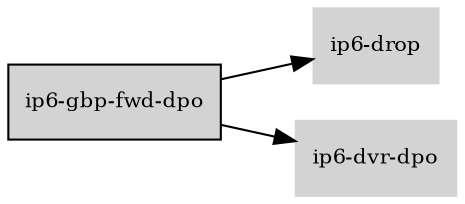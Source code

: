 digraph "ip6_gbp_fwd_dpo_subgraph" {
  rankdir=LR;
  node [shape=box, style=filled, fontsize=10, color=lightgray, fontcolor=black, fillcolor=lightgray];
  "ip6-gbp-fwd-dpo" [color=black, fontcolor=black, fillcolor=lightgray];
  edge [fontsize=8];
  "ip6-gbp-fwd-dpo" -> "ip6-drop";
  "ip6-gbp-fwd-dpo" -> "ip6-dvr-dpo";
}
